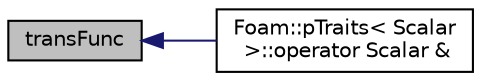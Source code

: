 digraph "transFunc"
{
  bgcolor="transparent";
  edge [fontname="Helvetica",fontsize="10",labelfontname="Helvetica",labelfontsize="10"];
  node [fontname="Helvetica",fontsize="10",shape=record];
  rankdir="LR";
  Node137642 [label="transFunc",height=0.2,width=0.4,color="black", fillcolor="grey75", style="filled", fontcolor="black"];
  Node137642 -> Node137643 [dir="back",color="midnightblue",fontsize="10",style="solid",fontname="Helvetica"];
  Node137643 [label="Foam::pTraits\< Scalar\l \>::operator Scalar &",height=0.2,width=0.4,color="black",URL="$a29397.html#a0af7134e97f27beb8d48f39b4867447b",tooltip="Access to the Scalar value. "];
}
